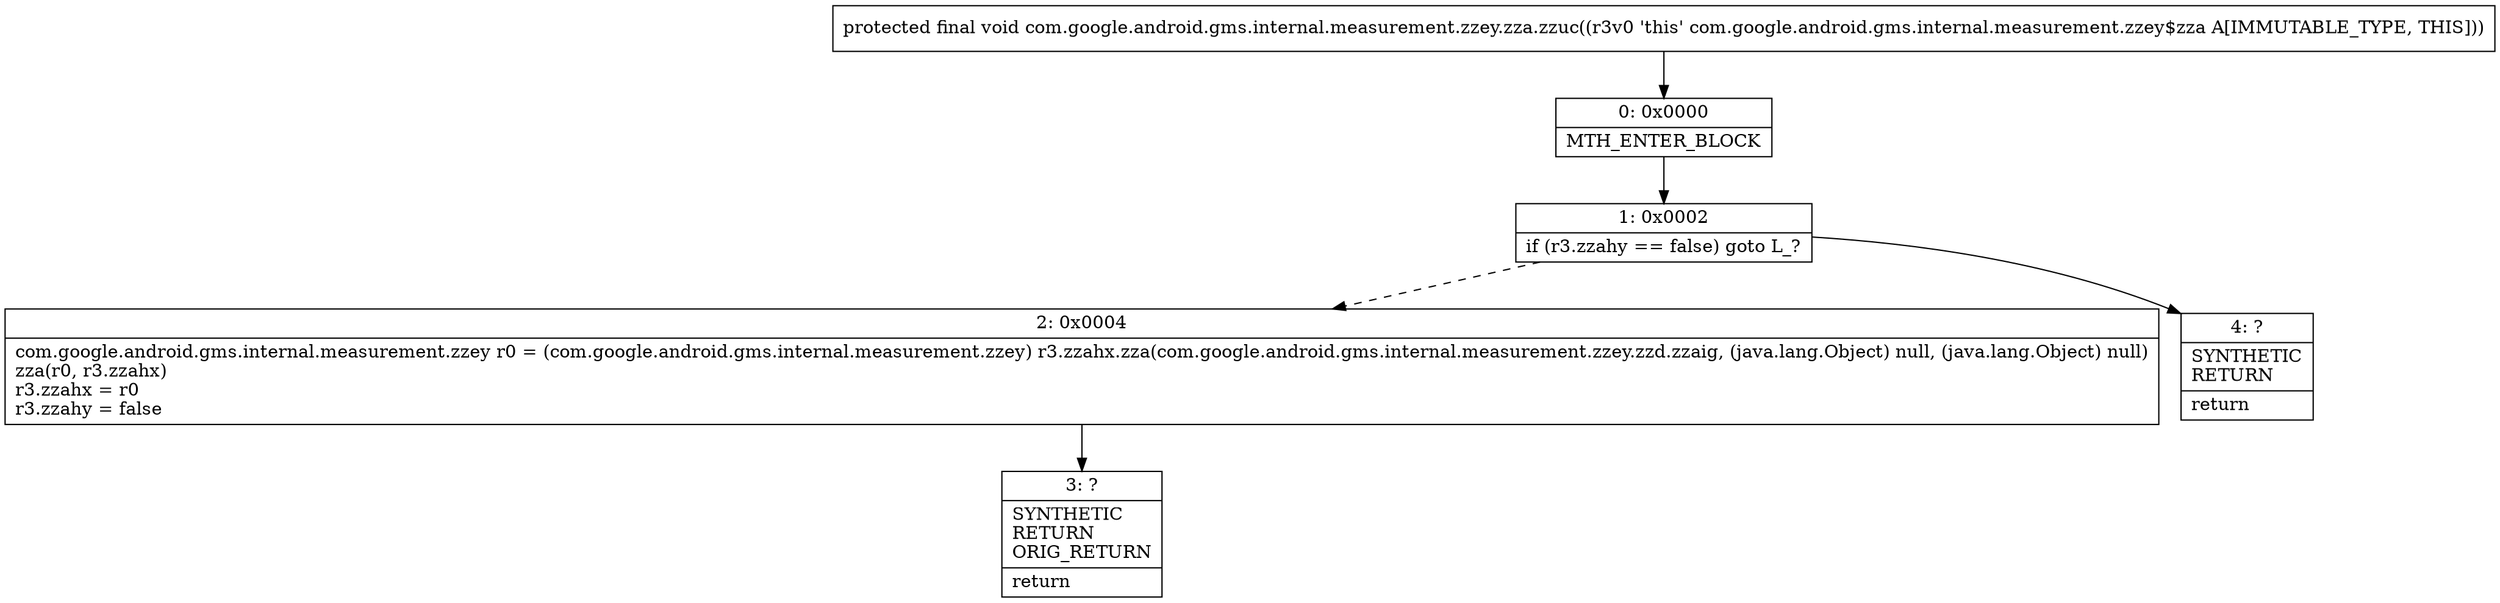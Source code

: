 digraph "CFG forcom.google.android.gms.internal.measurement.zzey.zza.zzuc()V" {
Node_0 [shape=record,label="{0\:\ 0x0000|MTH_ENTER_BLOCK\l}"];
Node_1 [shape=record,label="{1\:\ 0x0002|if (r3.zzahy == false) goto L_?\l}"];
Node_2 [shape=record,label="{2\:\ 0x0004|com.google.android.gms.internal.measurement.zzey r0 = (com.google.android.gms.internal.measurement.zzey) r3.zzahx.zza(com.google.android.gms.internal.measurement.zzey.zzd.zzaig, (java.lang.Object) null, (java.lang.Object) null)\lzza(r0, r3.zzahx)\lr3.zzahx = r0\lr3.zzahy = false\l}"];
Node_3 [shape=record,label="{3\:\ ?|SYNTHETIC\lRETURN\lORIG_RETURN\l|return\l}"];
Node_4 [shape=record,label="{4\:\ ?|SYNTHETIC\lRETURN\l|return\l}"];
MethodNode[shape=record,label="{protected final void com.google.android.gms.internal.measurement.zzey.zza.zzuc((r3v0 'this' com.google.android.gms.internal.measurement.zzey$zza A[IMMUTABLE_TYPE, THIS])) }"];
MethodNode -> Node_0;
Node_0 -> Node_1;
Node_1 -> Node_2[style=dashed];
Node_1 -> Node_4;
Node_2 -> Node_3;
}

